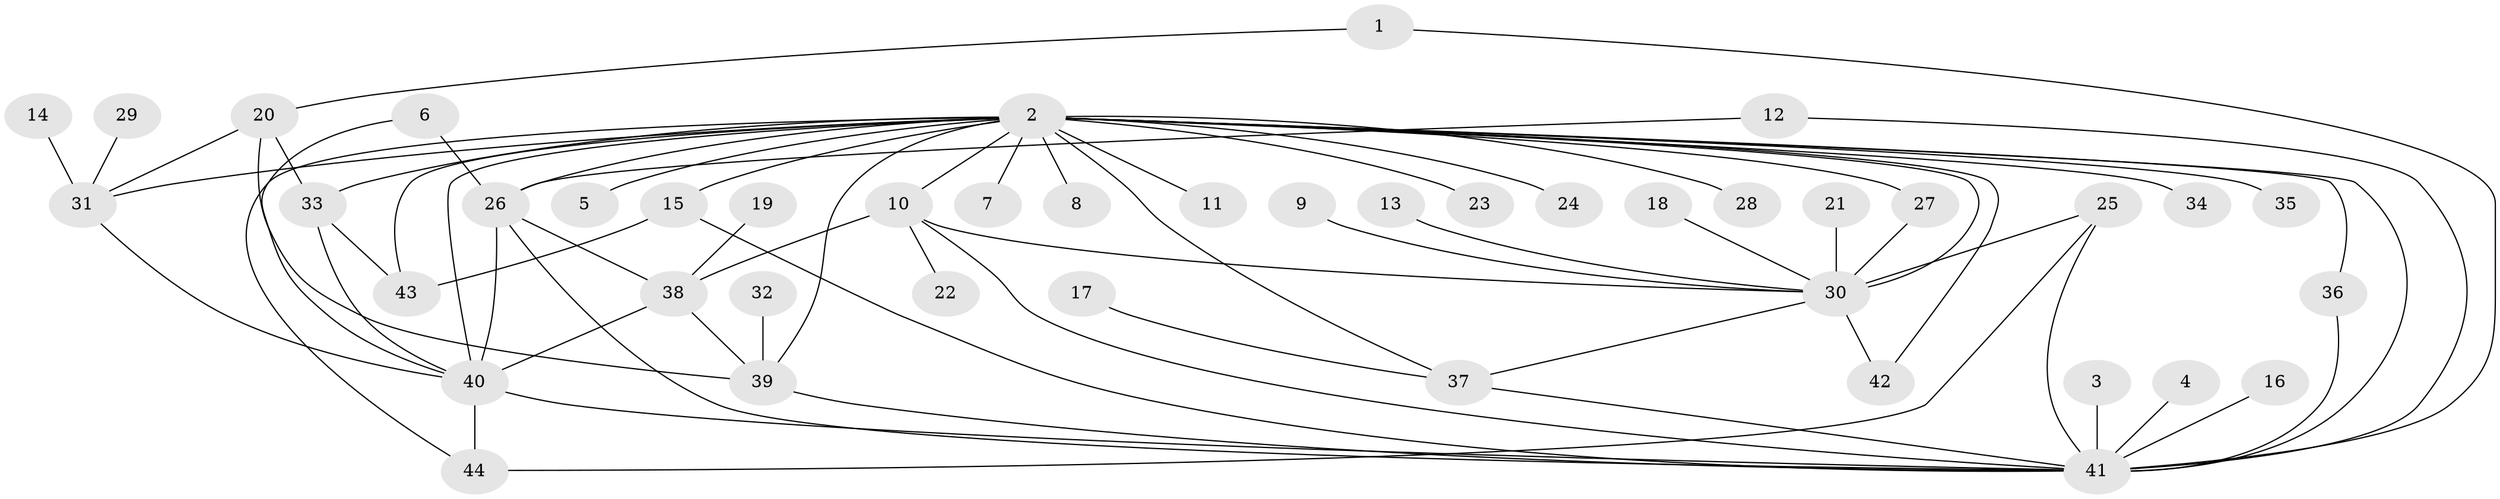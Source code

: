 // original degree distribution, {2: 0.26436781609195403, 35: 0.011494252873563218, 18: 0.011494252873563218, 3: 0.09195402298850575, 16: 0.011494252873563218, 1: 0.4367816091954023, 4: 0.08045977011494253, 9: 0.011494252873563218, 7: 0.022988505747126436, 6: 0.034482758620689655, 5: 0.022988505747126436}
// Generated by graph-tools (version 1.1) at 2025/25/03/09/25 03:25:59]
// undirected, 44 vertices, 70 edges
graph export_dot {
graph [start="1"]
  node [color=gray90,style=filled];
  1;
  2;
  3;
  4;
  5;
  6;
  7;
  8;
  9;
  10;
  11;
  12;
  13;
  14;
  15;
  16;
  17;
  18;
  19;
  20;
  21;
  22;
  23;
  24;
  25;
  26;
  27;
  28;
  29;
  30;
  31;
  32;
  33;
  34;
  35;
  36;
  37;
  38;
  39;
  40;
  41;
  42;
  43;
  44;
  1 -- 20 [weight=1.0];
  1 -- 41 [weight=1.0];
  2 -- 5 [weight=1.0];
  2 -- 7 [weight=1.0];
  2 -- 8 [weight=1.0];
  2 -- 10 [weight=1.0];
  2 -- 11 [weight=1.0];
  2 -- 15 [weight=2.0];
  2 -- 23 [weight=1.0];
  2 -- 24 [weight=1.0];
  2 -- 26 [weight=3.0];
  2 -- 27 [weight=2.0];
  2 -- 28 [weight=1.0];
  2 -- 30 [weight=2.0];
  2 -- 31 [weight=1.0];
  2 -- 33 [weight=2.0];
  2 -- 34 [weight=1.0];
  2 -- 35 [weight=1.0];
  2 -- 36 [weight=1.0];
  2 -- 37 [weight=1.0];
  2 -- 39 [weight=1.0];
  2 -- 40 [weight=1.0];
  2 -- 41 [weight=1.0];
  2 -- 42 [weight=1.0];
  2 -- 43 [weight=1.0];
  2 -- 44 [weight=1.0];
  3 -- 41 [weight=1.0];
  4 -- 41 [weight=1.0];
  6 -- 26 [weight=1.0];
  6 -- 40 [weight=1.0];
  9 -- 30 [weight=1.0];
  10 -- 22 [weight=1.0];
  10 -- 30 [weight=1.0];
  10 -- 38 [weight=1.0];
  10 -- 41 [weight=1.0];
  12 -- 26 [weight=1.0];
  12 -- 41 [weight=1.0];
  13 -- 30 [weight=1.0];
  14 -- 31 [weight=1.0];
  15 -- 41 [weight=1.0];
  15 -- 43 [weight=1.0];
  16 -- 41 [weight=2.0];
  17 -- 37 [weight=1.0];
  18 -- 30 [weight=1.0];
  19 -- 38 [weight=1.0];
  20 -- 31 [weight=1.0];
  20 -- 33 [weight=1.0];
  20 -- 39 [weight=1.0];
  21 -- 30 [weight=1.0];
  25 -- 30 [weight=1.0];
  25 -- 41 [weight=1.0];
  25 -- 44 [weight=1.0];
  26 -- 38 [weight=1.0];
  26 -- 40 [weight=1.0];
  26 -- 41 [weight=1.0];
  27 -- 30 [weight=1.0];
  29 -- 31 [weight=1.0];
  30 -- 37 [weight=1.0];
  30 -- 42 [weight=1.0];
  31 -- 40 [weight=1.0];
  32 -- 39 [weight=1.0];
  33 -- 40 [weight=1.0];
  33 -- 43 [weight=1.0];
  36 -- 41 [weight=1.0];
  37 -- 41 [weight=1.0];
  38 -- 39 [weight=1.0];
  38 -- 40 [weight=1.0];
  39 -- 41 [weight=1.0];
  40 -- 41 [weight=1.0];
  40 -- 44 [weight=1.0];
}
